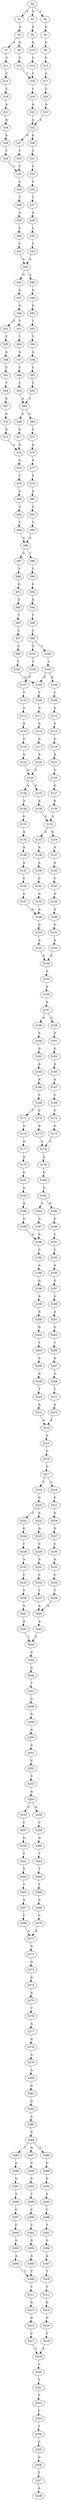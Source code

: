 strict digraph  {
	S0 -> S1 [ label = T ];
	S0 -> S2 [ label = T ];
	S0 -> S3 [ label = T ];
	S1 -> S4 [ label = A ];
	S2 -> S5 [ label = A ];
	S3 -> S6 [ label = A ];
	S4 -> S7 [ label = A ];
	S4 -> S8 [ label = G ];
	S5 -> S9 [ label = G ];
	S6 -> S10 [ label = G ];
	S7 -> S11 [ label = T ];
	S8 -> S12 [ label = T ];
	S9 -> S13 [ label = T ];
	S10 -> S14 [ label = T ];
	S11 -> S15 [ label = C ];
	S12 -> S16 [ label = C ];
	S13 -> S17 [ label = C ];
	S14 -> S16 [ label = C ];
	S15 -> S18 [ label = C ];
	S16 -> S19 [ label = C ];
	S17 -> S20 [ label = C ];
	S18 -> S21 [ label = A ];
	S19 -> S22 [ label = A ];
	S20 -> S23 [ label = A ];
	S21 -> S24 [ label = A ];
	S22 -> S25 [ label = A ];
	S23 -> S25 [ label = A ];
	S24 -> S26 [ label = A ];
	S25 -> S27 [ label = A ];
	S25 -> S28 [ label = G ];
	S26 -> S29 [ label = T ];
	S27 -> S30 [ label = T ];
	S28 -> S31 [ label = T ];
	S29 -> S32 [ label = C ];
	S30 -> S32 [ label = C ];
	S31 -> S33 [ label = C ];
	S32 -> S34 [ label = C ];
	S33 -> S35 [ label = C ];
	S34 -> S36 [ label = T ];
	S35 -> S37 [ label = T ];
	S36 -> S38 [ label = A ];
	S37 -> S39 [ label = A ];
	S38 -> S40 [ label = C ];
	S39 -> S41 [ label = C ];
	S40 -> S42 [ label = C ];
	S41 -> S43 [ label = C ];
	S42 -> S44 [ label = A ];
	S43 -> S44 [ label = A ];
	S44 -> S45 [ label = G ];
	S44 -> S46 [ label = A ];
	S45 -> S47 [ label = G ];
	S46 -> S48 [ label = G ];
	S47 -> S49 [ label = G ];
	S48 -> S50 [ label = G ];
	S49 -> S51 [ label = T ];
	S49 -> S52 [ label = C ];
	S50 -> S53 [ label = T ];
	S51 -> S54 [ label = T ];
	S52 -> S55 [ label = T ];
	S53 -> S56 [ label = T ];
	S54 -> S57 [ label = A ];
	S55 -> S58 [ label = A ];
	S56 -> S59 [ label = A ];
	S57 -> S60 [ label = C ];
	S58 -> S61 [ label = C ];
	S59 -> S62 [ label = C ];
	S60 -> S63 [ label = T ];
	S61 -> S64 [ label = T ];
	S62 -> S65 [ label = T ];
	S63 -> S66 [ label = A ];
	S64 -> S67 [ label = A ];
	S65 -> S66 [ label = A ];
	S66 -> S68 [ label = G ];
	S66 -> S69 [ label = C ];
	S67 -> S70 [ label = G ];
	S68 -> S71 [ label = G ];
	S69 -> S72 [ label = G ];
	S70 -> S73 [ label = G ];
	S71 -> S74 [ label = G ];
	S72 -> S75 [ label = G ];
	S73 -> S74 [ label = G ];
	S74 -> S76 [ label = G ];
	S75 -> S77 [ label = G ];
	S76 -> S78 [ label = T ];
	S77 -> S79 [ label = T ];
	S78 -> S80 [ label = C ];
	S79 -> S81 [ label = C ];
	S80 -> S82 [ label = G ];
	S81 -> S83 [ label = G ];
	S82 -> S84 [ label = T ];
	S83 -> S85 [ label = T ];
	S84 -> S86 [ label = A ];
	S85 -> S86 [ label = A ];
	S86 -> S87 [ label = G ];
	S86 -> S88 [ label = C ];
	S87 -> S89 [ label = C ];
	S88 -> S90 [ label = C ];
	S89 -> S91 [ label = G ];
	S90 -> S92 [ label = G ];
	S91 -> S93 [ label = G ];
	S92 -> S94 [ label = G ];
	S93 -> S95 [ label = T ];
	S94 -> S96 [ label = T ];
	S95 -> S97 [ label = C ];
	S96 -> S98 [ label = C ];
	S97 -> S99 [ label = C ];
	S98 -> S100 [ label = C ];
	S98 -> S101 [ label = T ];
	S99 -> S102 [ label = T ];
	S100 -> S103 [ label = T ];
	S101 -> S104 [ label = T ];
	S102 -> S105 [ label = G ];
	S103 -> S105 [ label = G ];
	S103 -> S106 [ label = A ];
	S104 -> S107 [ label = G ];
	S105 -> S108 [ label = T ];
	S106 -> S109 [ label = C ];
	S107 -> S110 [ label = T ];
	S108 -> S111 [ label = G ];
	S109 -> S112 [ label = G ];
	S110 -> S113 [ label = G ];
	S111 -> S114 [ label = A ];
	S112 -> S115 [ label = A ];
	S113 -> S116 [ label = A ];
	S114 -> S117 [ label = G ];
	S115 -> S118 [ label = G ];
	S116 -> S119 [ label = G ];
	S117 -> S120 [ label = A ];
	S118 -> S121 [ label = A ];
	S119 -> S122 [ label = A ];
	S120 -> S123 [ label = G ];
	S121 -> S124 [ label = G ];
	S122 -> S123 [ label = G ];
	S123 -> S125 [ label = G ];
	S123 -> S126 [ label = A ];
	S124 -> S127 [ label = G ];
	S125 -> S128 [ label = A ];
	S126 -> S129 [ label = A ];
	S127 -> S130 [ label = A ];
	S128 -> S131 [ label = G ];
	S129 -> S132 [ label = G ];
	S130 -> S131 [ label = G ];
	S131 -> S133 [ label = A ];
	S131 -> S134 [ label = G ];
	S132 -> S135 [ label = A ];
	S133 -> S136 [ label = A ];
	S134 -> S137 [ label = A ];
	S135 -> S138 [ label = A ];
	S136 -> S139 [ label = A ];
	S137 -> S140 [ label = A ];
	S138 -> S141 [ label = A ];
	S139 -> S142 [ label = C ];
	S140 -> S143 [ label = C ];
	S141 -> S144 [ label = C ];
	S142 -> S145 [ label = G ];
	S143 -> S146 [ label = G ];
	S144 -> S147 [ label = G ];
	S145 -> S148 [ label = A ];
	S146 -> S149 [ label = A ];
	S147 -> S148 [ label = A ];
	S148 -> S150 [ label = G ];
	S149 -> S151 [ label = G ];
	S150 -> S152 [ label = A ];
	S151 -> S153 [ label = A ];
	S152 -> S154 [ label = G ];
	S153 -> S154 [ label = G ];
	S154 -> S155 [ label = A ];
	S155 -> S156 [ label = A ];
	S156 -> S157 [ label = A ];
	S157 -> S158 [ label = A ];
	S157 -> S159 [ label = G ];
	S158 -> S160 [ label = A ];
	S159 -> S161 [ label = A ];
	S160 -> S162 [ label = G ];
	S161 -> S163 [ label = G ];
	S162 -> S164 [ label = A ];
	S163 -> S165 [ label = A ];
	S164 -> S166 [ label = A ];
	S165 -> S167 [ label = A ];
	S166 -> S168 [ label = C ];
	S167 -> S169 [ label = C ];
	S168 -> S170 [ label = C ];
	S168 -> S171 [ label = T ];
	S169 -> S172 [ label = C ];
	S170 -> S173 [ label = G ];
	S171 -> S174 [ label = G ];
	S172 -> S175 [ label = G ];
	S173 -> S176 [ label = G ];
	S174 -> S177 [ label = G ];
	S175 -> S176 [ label = G ];
	S176 -> S178 [ label = A ];
	S177 -> S179 [ label = A ];
	S178 -> S180 [ label = G ];
	S179 -> S181 [ label = G ];
	S180 -> S182 [ label = G ];
	S181 -> S183 [ label = G ];
	S182 -> S184 [ label = A ];
	S182 -> S185 [ label = G ];
	S183 -> S186 [ label = A ];
	S184 -> S187 [ label = G ];
	S185 -> S188 [ label = G ];
	S186 -> S189 [ label = G ];
	S187 -> S190 [ label = A ];
	S188 -> S191 [ label = C ];
	S189 -> S190 [ label = A ];
	S190 -> S192 [ label = C ];
	S191 -> S193 [ label = C ];
	S192 -> S194 [ label = A ];
	S193 -> S195 [ label = A ];
	S194 -> S196 [ label = G ];
	S195 -> S197 [ label = G ];
	S196 -> S198 [ label = A ];
	S197 -> S199 [ label = G ];
	S198 -> S200 [ label = A ];
	S199 -> S201 [ label = A ];
	S200 -> S202 [ label = G ];
	S201 -> S203 [ label = G ];
	S202 -> S204 [ label = T ];
	S203 -> S205 [ label = T ];
	S204 -> S206 [ label = A ];
	S205 -> S207 [ label = A ];
	S206 -> S208 [ label = G ];
	S207 -> S209 [ label = G ];
	S208 -> S210 [ label = T ];
	S209 -> S211 [ label = T ];
	S210 -> S212 [ label = A ];
	S211 -> S213 [ label = A ];
	S212 -> S214 [ label = A ];
	S213 -> S214 [ label = A ];
	S214 -> S215 [ label = A ];
	S215 -> S216 [ label = G ];
	S216 -> S217 [ label = G ];
	S217 -> S218 [ label = T ];
	S217 -> S219 [ label = C ];
	S218 -> S220 [ label = G ];
	S219 -> S221 [ label = G ];
	S220 -> S222 [ label = A ];
	S220 -> S223 [ label = G ];
	S221 -> S224 [ label = A ];
	S222 -> S225 [ label = G ];
	S223 -> S226 [ label = G ];
	S224 -> S227 [ label = G ];
	S225 -> S228 [ label = C ];
	S226 -> S229 [ label = C ];
	S227 -> S230 [ label = C ];
	S228 -> S231 [ label = A ];
	S229 -> S232 [ label = A ];
	S230 -> S233 [ label = A ];
	S231 -> S234 [ label = C ];
	S232 -> S235 [ label = C ];
	S233 -> S236 [ label = C ];
	S234 -> S237 [ label = T ];
	S235 -> S238 [ label = T ];
	S236 -> S239 [ label = T ];
	S237 -> S240 [ label = A ];
	S238 -> S241 [ label = A ];
	S239 -> S240 [ label = A ];
	S240 -> S242 [ label = A ];
	S241 -> S243 [ label = A ];
	S242 -> S244 [ label = T ];
	S243 -> S244 [ label = T ];
	S244 -> S245 [ label = G ];
	S245 -> S246 [ label = G ];
	S246 -> S247 [ label = T ];
	S247 -> S248 [ label = A ];
	S248 -> S249 [ label = G ];
	S249 -> S250 [ label = A ];
	S250 -> S251 [ label = A ];
	S251 -> S252 [ label = C ];
	S252 -> S253 [ label = C ];
	S253 -> S254 [ label = A ];
	S254 -> S255 [ label = G ];
	S254 -> S256 [ label = A ];
	S255 -> S257 [ label = C ];
	S256 -> S258 [ label = C ];
	S257 -> S259 [ label = G ];
	S258 -> S260 [ label = G ];
	S259 -> S261 [ label = T ];
	S260 -> S262 [ label = T ];
	S261 -> S263 [ label = T ];
	S262 -> S264 [ label = T ];
	S263 -> S265 [ label = T ];
	S264 -> S266 [ label = T ];
	S265 -> S267 [ label = A ];
	S266 -> S268 [ label = A ];
	S267 -> S269 [ label = C ];
	S268 -> S270 [ label = C ];
	S269 -> S271 [ label = A ];
	S270 -> S271 [ label = A ];
	S271 -> S272 [ label = G ];
	S272 -> S273 [ label = A ];
	S273 -> S274 [ label = A ];
	S274 -> S275 [ label = A ];
	S275 -> S276 [ label = T ];
	S276 -> S277 [ label = A ];
	S277 -> S278 [ label = G ];
	S278 -> S279 [ label = A ];
	S279 -> S280 [ label = A ];
	S280 -> S281 [ label = G ];
	S281 -> S282 [ label = G ];
	S282 -> S283 [ label = A ];
	S283 -> S284 [ label = G ];
	S284 -> S285 [ label = T ];
	S284 -> S286 [ label = C ];
	S284 -> S287 [ label = A ];
	S285 -> S288 [ label = G ];
	S286 -> S289 [ label = G ];
	S287 -> S290 [ label = G ];
	S288 -> S291 [ label = G ];
	S289 -> S292 [ label = G ];
	S290 -> S293 [ label = G ];
	S291 -> S294 [ label = T ];
	S292 -> S295 [ label = T ];
	S293 -> S296 [ label = T ];
	S294 -> S297 [ label = C ];
	S295 -> S298 [ label = C ];
	S296 -> S299 [ label = C ];
	S297 -> S300 [ label = C ];
	S298 -> S301 [ label = T ];
	S299 -> S302 [ label = C ];
	S300 -> S303 [ label = G ];
	S301 -> S304 [ label = G ];
	S302 -> S305 [ label = G ];
	S303 -> S306 [ label = A ];
	S304 -> S307 [ label = A ];
	S305 -> S308 [ label = A ];
	S306 -> S309 [ label = T ];
	S307 -> S310 [ label = T ];
	S308 -> S309 [ label = T ];
	S309 -> S311 [ label = T ];
	S310 -> S312 [ label = T ];
	S311 -> S313 [ label = G ];
	S312 -> S314 [ label = G ];
	S313 -> S315 [ label = G ];
	S314 -> S316 [ label = G ];
	S315 -> S317 [ label = C ];
	S316 -> S318 [ label = C ];
	S317 -> S319 [ label = T ];
	S318 -> S319 [ label = T ];
	S319 -> S320 [ label = C ];
	S320 -> S321 [ label = T ];
	S321 -> S322 [ label = T ];
	S322 -> S323 [ label = C ];
	S323 -> S324 [ label = T ];
	S324 -> S325 [ label = C ];
	S325 -> S326 [ label = G ];
	S326 -> S327 [ label = T ];
	S327 -> S328 [ label = A ];
}
